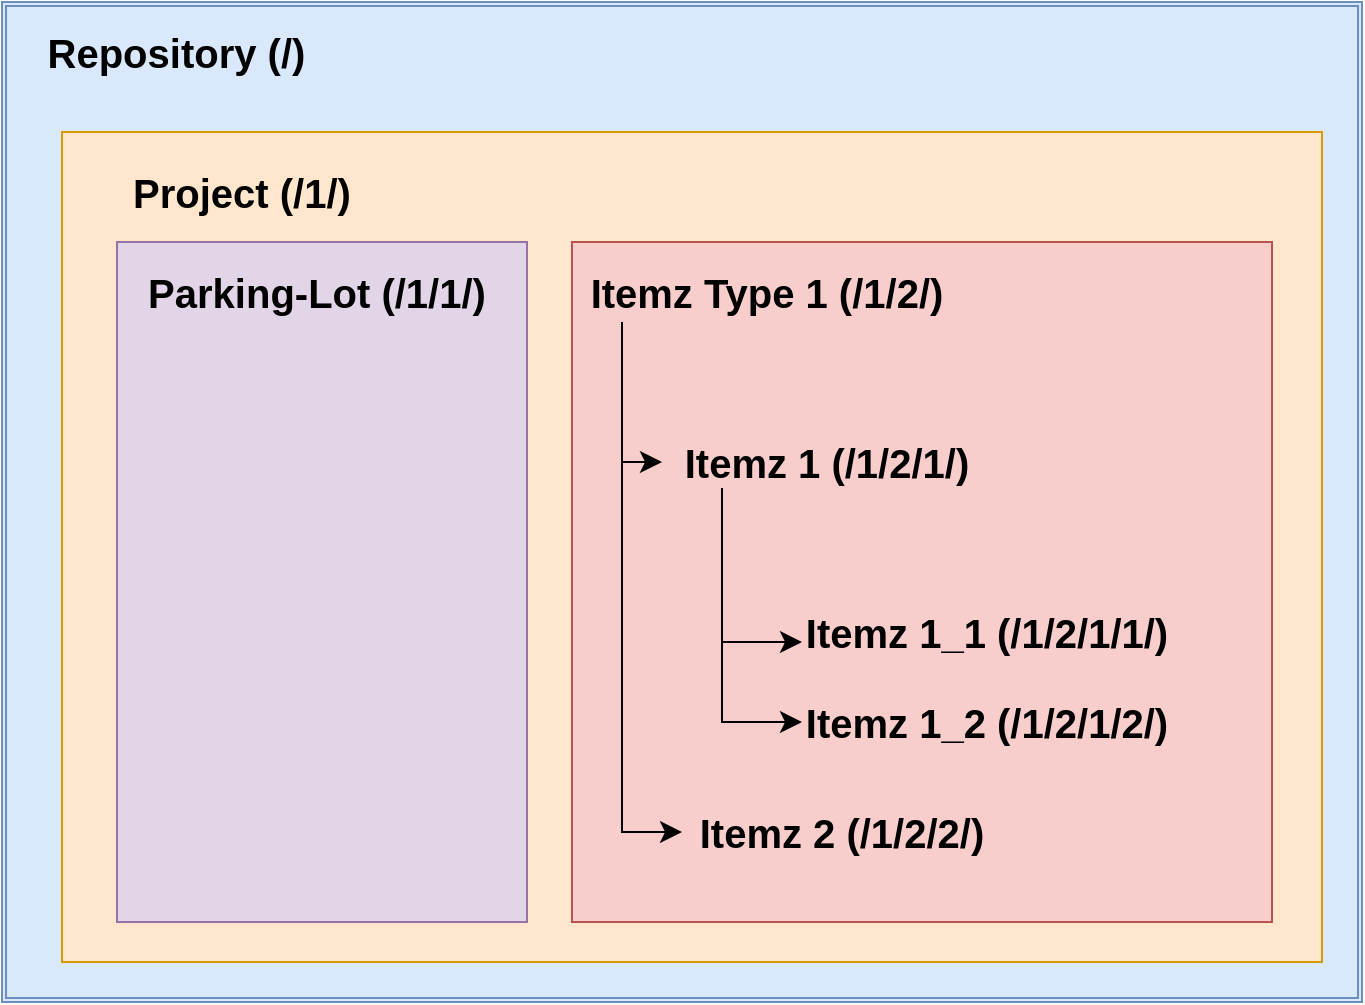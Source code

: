 <mxfile version="24.7.6">
  <diagram name="Page-1" id="KO4kyHjszz_fl1TxYeWL">
    <mxGraphModel dx="1386" dy="785" grid="1" gridSize="10" guides="1" tooltips="1" connect="1" arrows="1" fold="1" page="1" pageScale="1" pageWidth="827" pageHeight="1169" math="0" shadow="0">
      <root>
        <mxCell id="0" />
        <mxCell id="1" parent="0" />
        <mxCell id="LGEl6Xe1ORTqU_-lCO3t-93" value="" style="shape=ext;double=1;rounded=0;whiteSpace=wrap;html=1;fillColor=#dae8fc;strokeColor=#6c8ebf;" vertex="1" parent="1">
          <mxGeometry x="50" y="40" width="680" height="500" as="geometry" />
        </mxCell>
        <mxCell id="LGEl6Xe1ORTqU_-lCO3t-2" value="&lt;b&gt;&lt;font style=&quot;font-size: 20px;&quot;&gt;Repository (/)&amp;nbsp;&lt;/font&gt;&lt;/b&gt;" style="text;strokeColor=none;align=center;fillColor=none;html=1;verticalAlign=middle;whiteSpace=wrap;rounded=0;" vertex="1" parent="1">
          <mxGeometry x="70" y="50" width="140" height="30" as="geometry" />
        </mxCell>
        <mxCell id="LGEl6Xe1ORTqU_-lCO3t-95" value="" style="rounded=0;whiteSpace=wrap;html=1;fillColor=#ffe6cc;strokeColor=#d79b00;" vertex="1" parent="1">
          <mxGeometry x="80" y="105" width="630" height="415" as="geometry" />
        </mxCell>
        <mxCell id="LGEl6Xe1ORTqU_-lCO3t-47" value="" style="rounded=0;whiteSpace=wrap;html=1;rotation=90;fillColor=#f8cecc;strokeColor=#b85450;" vertex="1" parent="1">
          <mxGeometry x="340" y="155" width="340" height="350" as="geometry" />
        </mxCell>
        <mxCell id="LGEl6Xe1ORTqU_-lCO3t-48" value="" style="rounded=0;whiteSpace=wrap;html=1;rotation=-90;fillColor=#e1d5e7;strokeColor=#9673a6;" vertex="1" parent="1">
          <mxGeometry x="40" y="227.5" width="340" height="205" as="geometry" />
        </mxCell>
        <mxCell id="LGEl6Xe1ORTqU_-lCO3t-49" value="&lt;span style=&quot;font-size: 20px;&quot;&gt;&lt;b&gt;Project (/1/)&lt;/b&gt;&lt;/span&gt;" style="text;strokeColor=none;align=center;fillColor=none;html=1;verticalAlign=middle;whiteSpace=wrap;rounded=0;" vertex="1" parent="1">
          <mxGeometry x="110" y="120" width="120" height="30" as="geometry" />
        </mxCell>
        <mxCell id="LGEl6Xe1ORTqU_-lCO3t-50" value="&lt;span style=&quot;font-size: 20px;&quot;&gt;&lt;b&gt;Parking-Lot (/1/1/)&lt;/b&gt;&lt;/span&gt;" style="text;strokeColor=none;align=center;fillColor=none;html=1;verticalAlign=middle;whiteSpace=wrap;rounded=0;" vertex="1" parent="1">
          <mxGeometry x="115" y="170" width="185" height="30" as="geometry" />
        </mxCell>
        <mxCell id="LGEl6Xe1ORTqU_-lCO3t-57" value="&lt;span style=&quot;font-size: 20px;&quot;&gt;&lt;b&gt;Itemz Type 1 (/1/2/)&lt;/b&gt;&lt;/span&gt;" style="text;strokeColor=none;align=center;fillColor=none;html=1;verticalAlign=middle;whiteSpace=wrap;rounded=0;" vertex="1" parent="1">
          <mxGeometry x="340" y="170" width="185" height="30" as="geometry" />
        </mxCell>
        <mxCell id="LGEl6Xe1ORTqU_-lCO3t-61" value="&lt;span style=&quot;font-size: 20px;&quot;&gt;&lt;b&gt;Itemz 1 (/1/2/1/)&lt;/b&gt;&lt;/span&gt;" style="text;strokeColor=none;align=center;fillColor=none;html=1;verticalAlign=middle;whiteSpace=wrap;rounded=0;" vertex="1" parent="1">
          <mxGeometry x="370" y="255" width="185" height="30" as="geometry" />
        </mxCell>
        <mxCell id="LGEl6Xe1ORTqU_-lCO3t-69" value="&lt;span style=&quot;font-size: 20px;&quot;&gt;&lt;b&gt;Itemz 1_1 (/1/2/1/1/)&lt;/b&gt;&lt;/span&gt;" style="text;strokeColor=none;align=center;fillColor=none;html=1;verticalAlign=middle;whiteSpace=wrap;rounded=0;" vertex="1" parent="1">
          <mxGeometry x="450" y="340" width="185" height="30" as="geometry" />
        </mxCell>
        <mxCell id="LGEl6Xe1ORTqU_-lCO3t-72" value="&lt;span style=&quot;font-size: 20px;&quot;&gt;&lt;b&gt;Itemz 1_2 (/1/2/1/2/)&lt;/b&gt;&lt;/span&gt;" style="text;strokeColor=none;align=center;fillColor=none;html=1;verticalAlign=middle;whiteSpace=wrap;rounded=0;" vertex="1" parent="1">
          <mxGeometry x="450" y="385" width="185" height="30" as="geometry" />
        </mxCell>
        <mxCell id="LGEl6Xe1ORTqU_-lCO3t-76" value="&lt;b style=&quot;font-size: 20px;&quot;&gt;Itemz 2 (/1/2/2/)&lt;/b&gt;" style="text;html=1;align=center;verticalAlign=middle;whiteSpace=wrap;rounded=0;" vertex="1" parent="1">
          <mxGeometry x="390" y="440" width="160" height="30" as="geometry" />
        </mxCell>
        <mxCell id="LGEl6Xe1ORTqU_-lCO3t-85" value="" style="edgeStyle=segmentEdgeStyle;endArrow=classic;html=1;curved=0;rounded=0;endSize=8;startSize=8;" edge="1" parent="1" target="LGEl6Xe1ORTqU_-lCO3t-72">
          <mxGeometry width="50" height="50" relative="1" as="geometry">
            <mxPoint x="410" y="304.99" as="sourcePoint" />
            <mxPoint x="450" y="385.0" as="targetPoint" />
            <Array as="points">
              <mxPoint x="410" y="400" />
            </Array>
          </mxGeometry>
        </mxCell>
        <mxCell id="LGEl6Xe1ORTqU_-lCO3t-87" value="" style="edgeStyle=segmentEdgeStyle;endArrow=classic;html=1;curved=0;rounded=0;endSize=8;startSize=8;entryX=0.018;entryY=0.667;entryDx=0;entryDy=0;entryPerimeter=0;" edge="1" parent="1">
          <mxGeometry width="50" height="50" relative="1" as="geometry">
            <mxPoint x="410" y="290" as="sourcePoint" />
            <mxPoint x="450.0" y="360.01" as="targetPoint" />
            <Array as="points">
              <mxPoint x="410" y="283" />
              <mxPoint x="410" y="360" />
            </Array>
          </mxGeometry>
        </mxCell>
        <mxCell id="LGEl6Xe1ORTqU_-lCO3t-88" value="" style="edgeStyle=segmentEdgeStyle;endArrow=classic;html=1;curved=0;rounded=0;endSize=8;startSize=8;" edge="1" parent="1">
          <mxGeometry width="50" height="50" relative="1" as="geometry">
            <mxPoint x="360" y="200" as="sourcePoint" />
            <mxPoint x="380" y="270" as="targetPoint" />
            <Array as="points">
              <mxPoint x="360" y="270" />
            </Array>
          </mxGeometry>
        </mxCell>
        <mxCell id="LGEl6Xe1ORTqU_-lCO3t-91" value="" style="edgeStyle=segmentEdgeStyle;endArrow=classic;html=1;curved=0;rounded=0;endSize=8;startSize=8;entryX=0;entryY=0.5;entryDx=0;entryDy=0;" edge="1" parent="1" target="LGEl6Xe1ORTqU_-lCO3t-76">
          <mxGeometry width="50" height="50" relative="1" as="geometry">
            <mxPoint x="360" y="200" as="sourcePoint" />
            <mxPoint x="380" y="404.98" as="targetPoint" />
            <Array as="points">
              <mxPoint x="360" y="455" />
            </Array>
          </mxGeometry>
        </mxCell>
      </root>
    </mxGraphModel>
  </diagram>
</mxfile>
